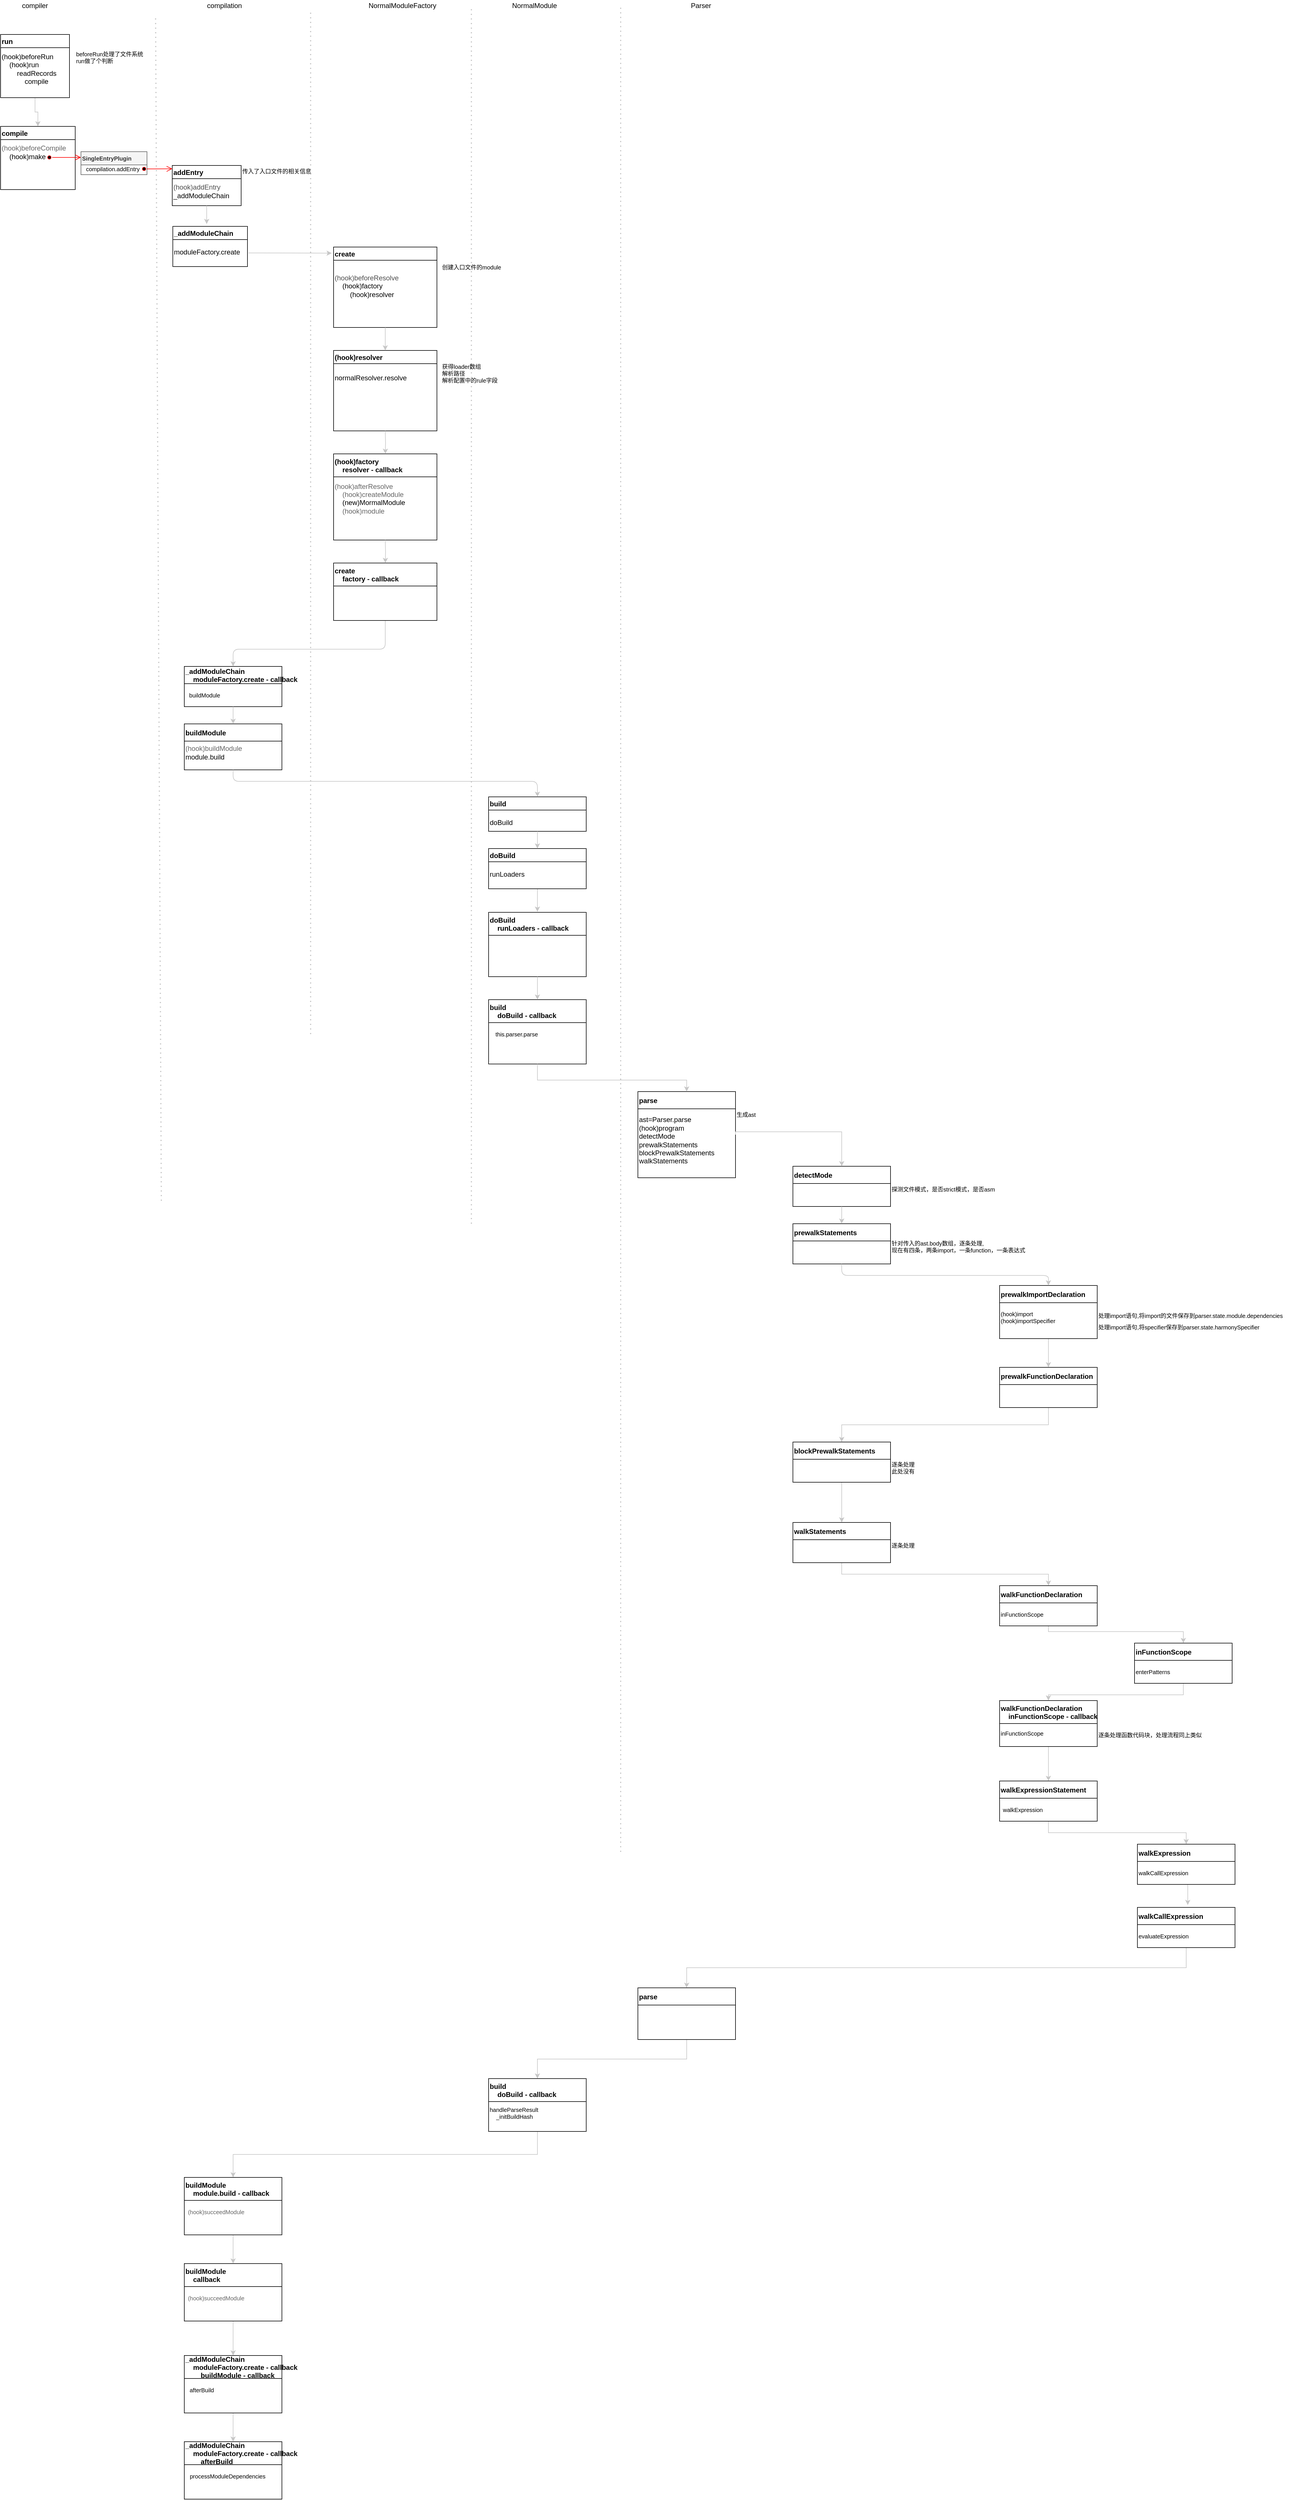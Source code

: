 <mxfile version="14.0.3" type="github">
  <diagram id="6BgOHTFHgBRa7XXHfq-5" name="Page-1">
    <mxGraphModel dx="5947" dy="4153" grid="1" gridSize="10" guides="1" tooltips="1" connect="1" arrows="1" fold="1" page="1" pageScale="1" pageWidth="827" pageHeight="1169" math="0" shadow="0">
      <root>
        <mxCell id="0" />
        <mxCell id="1" parent="0" />
        <mxCell id="rxVHNWmWw3qq-OFvizci-1" value="" style="endArrow=none;dashed=1;html=1;dashPattern=1 3;strokeWidth=2;strokeColor=#C7C7C7;" parent="1" edge="1">
          <mxGeometry width="50" height="50" relative="1" as="geometry">
            <mxPoint x="340" y="2160" as="sourcePoint" />
            <mxPoint x="330" y="100" as="targetPoint" />
          </mxGeometry>
        </mxCell>
        <mxCell id="rxVHNWmWw3qq-OFvizci-3" value="compiler" style="text;html=1;strokeColor=none;fillColor=none;align=center;verticalAlign=middle;whiteSpace=wrap;rounded=0;" parent="1" vertex="1">
          <mxGeometry x="100" y="70" width="40" height="20" as="geometry" />
        </mxCell>
        <mxCell id="QC7sre-XqN9Exx4dISkb-20" style="edgeStyle=orthogonalEdgeStyle;rounded=0;orthogonalLoop=1;jettySize=auto;html=1;exitX=0.5;exitY=1;exitDx=0;exitDy=0;entryX=0.5;entryY=0;entryDx=0;entryDy=0;strokeColor=#C7C7C7;fontSize=10;" edge="1" parent="1" source="rxVHNWmWw3qq-OFvizci-5" target="rxVHNWmWw3qq-OFvizci-9">
          <mxGeometry relative="1" as="geometry" />
        </mxCell>
        <mxCell id="rxVHNWmWw3qq-OFvizci-5" value="run" style="swimlane;align=left;" parent="1" vertex="1">
          <mxGeometry x="60" y="130" width="120" height="110" as="geometry" />
        </mxCell>
        <mxCell id="rxVHNWmWw3qq-OFvizci-6" value="(hook)beforeRun&lt;br&gt;&amp;nbsp; &amp;nbsp; (hook)run&lt;br&gt;&amp;nbsp; &amp;nbsp; &amp;nbsp; &amp;nbsp; readRecords&lt;br&gt;&amp;nbsp; &amp;nbsp; &amp;nbsp; &amp;nbsp; &amp;nbsp; &amp;nbsp; compile" style="text;html=1;align=left;verticalAlign=middle;resizable=0;points=[];autosize=1;" parent="rxVHNWmWw3qq-OFvizci-5" vertex="1">
          <mxGeometry y="30" width="110" height="60" as="geometry" />
        </mxCell>
        <mxCell id="rxVHNWmWw3qq-OFvizci-9" value="compile" style="swimlane;align=left;" parent="1" vertex="1">
          <mxGeometry x="60" y="290" width="130" height="110" as="geometry" />
        </mxCell>
        <mxCell id="rxVHNWmWw3qq-OFvizci-11" value="&lt;font color=&quot;#666666&quot;&gt;(hook)beforeCompile&lt;br&gt;&lt;/font&gt;&amp;nbsp; &amp;nbsp; (hook)make" style="text;html=1;align=left;verticalAlign=middle;resizable=0;points=[];autosize=1;" parent="rxVHNWmWw3qq-OFvizci-9" vertex="1">
          <mxGeometry y="30" width="130" height="30" as="geometry" />
        </mxCell>
        <mxCell id="QC7sre-XqN9Exx4dISkb-17" value="" style="ellipse;html=1;shape=startState;fillColor=#000000;strokeColor=#ff0000;fontSize=10;align=left;" vertex="1" parent="rxVHNWmWw3qq-OFvizci-9">
          <mxGeometry x="80" y="49" width="10" height="10" as="geometry" />
        </mxCell>
        <mxCell id="rxVHNWmWw3qq-OFvizci-15" value="SingleEntryPlugin" style="swimlane;align=left;fillColor=#f5f5f5;strokeColor=#666666;fontColor=#333333;fontSize=10;" parent="1" vertex="1">
          <mxGeometry x="200" y="334" width="115" height="40" as="geometry" />
        </mxCell>
        <mxCell id="rxVHNWmWw3qq-OFvizci-16" value="compilation.addEntry" style="text;html=1;align=center;verticalAlign=middle;resizable=0;points=[];autosize=1;fontSize=10;" parent="rxVHNWmWw3qq-OFvizci-15" vertex="1">
          <mxGeometry y="20" width="110" height="20" as="geometry" />
        </mxCell>
        <mxCell id="QC7sre-XqN9Exx4dISkb-22" value="" style="ellipse;html=1;shape=startState;fillColor=#000000;strokeColor=#ff0000;fontSize=10;align=left;" vertex="1" parent="rxVHNWmWw3qq-OFvizci-15">
          <mxGeometry x="105" y="25" width="10" height="10" as="geometry" />
        </mxCell>
        <mxCell id="rxVHNWmWw3qq-OFvizci-17" value="compilation" style="text;html=1;strokeColor=none;fillColor=none;align=center;verticalAlign=middle;whiteSpace=wrap;rounded=0;" parent="1" vertex="1">
          <mxGeometry x="430" y="70" width="40" height="20" as="geometry" />
        </mxCell>
        <mxCell id="rxVHNWmWw3qq-OFvizci-18" value="addEntry" style="swimlane;align=left;" parent="1" vertex="1">
          <mxGeometry x="359" y="358" width="120" height="70" as="geometry" />
        </mxCell>
        <mxCell id="rxVHNWmWw3qq-OFvizci-19" value="&lt;font color=&quot;#4d4d4d&quot;&gt;(hook)addEntry&lt;br&gt;&lt;/font&gt;_addModuleChain" style="text;html=1;align=left;verticalAlign=middle;resizable=0;points=[];autosize=1;" parent="rxVHNWmWw3qq-OFvizci-18" vertex="1">
          <mxGeometry y="30" width="110" height="30" as="geometry" />
        </mxCell>
        <mxCell id="rxVHNWmWw3qq-OFvizci-20" value="_addModuleChain" style="swimlane;align=left;" parent="1" vertex="1">
          <mxGeometry x="360" y="464" width="130" height="70" as="geometry" />
        </mxCell>
        <mxCell id="rxVHNWmWw3qq-OFvizci-21" value="moduleFactory.create" style="text;html=1;align=left;verticalAlign=middle;resizable=0;points=[];autosize=1;" parent="rxVHNWmWw3qq-OFvizci-20" vertex="1">
          <mxGeometry y="35" width="130" height="20" as="geometry" />
        </mxCell>
        <mxCell id="rxVHNWmWw3qq-OFvizci-22" value="" style="endArrow=none;dashed=1;html=1;dashPattern=1 3;strokeWidth=2;strokeColor=#C7C7C7;" parent="1" edge="1">
          <mxGeometry width="50" height="50" relative="1" as="geometry">
            <mxPoint x="600" y="1870" as="sourcePoint" />
            <mxPoint x="600.0" y="90" as="targetPoint" />
          </mxGeometry>
        </mxCell>
        <mxCell id="rxVHNWmWw3qq-OFvizci-23" value="NormalModuleFactory" style="text;html=1;strokeColor=none;fillColor=none;align=center;verticalAlign=middle;whiteSpace=wrap;rounded=0;" parent="1" vertex="1">
          <mxGeometry x="740" y="70" width="40" height="20" as="geometry" />
        </mxCell>
        <mxCell id="rxVHNWmWw3qq-OFvizci-25" value="create" style="swimlane;align=left;" parent="1" vertex="1">
          <mxGeometry x="640" y="500" width="180" height="140" as="geometry" />
        </mxCell>
        <mxCell id="rxVHNWmWw3qq-OFvizci-26" value="&lt;font color=&quot;#4d4d4d&quot;&gt;(hook)beforeResolve&lt;br&gt;&lt;/font&gt;&amp;nbsp; &amp;nbsp; (hook)factory&lt;br&gt;&amp;nbsp; &amp;nbsp; &amp;nbsp; &amp;nbsp; (hook)resolver&lt;br&gt;&amp;nbsp; &amp;nbsp; &amp;nbsp; &amp;nbsp; &amp;nbsp; &amp;nbsp;" style="text;html=1;align=left;verticalAlign=middle;resizable=0;points=[];autosize=1;" parent="rxVHNWmWw3qq-OFvizci-25" vertex="1">
          <mxGeometry y="45" width="130" height="60" as="geometry" />
        </mxCell>
        <mxCell id="rxVHNWmWw3qq-OFvizci-27" value="_addModuleChain&#xa;    moduleFactory.create - callback" style="swimlane;align=left;startSize=30;" parent="1" vertex="1">
          <mxGeometry x="380" y="1230" width="170" height="70" as="geometry" />
        </mxCell>
        <mxCell id="rxVHNWmWw3qq-OFvizci-29" value="buildModule" style="text;html=1;align=center;verticalAlign=middle;resizable=0;points=[];autosize=1;fontSize=10;" parent="rxVHNWmWw3qq-OFvizci-27" vertex="1">
          <mxGeometry y="40" width="70" height="20" as="geometry" />
        </mxCell>
        <mxCell id="rxVHNWmWw3qq-OFvizci-30" value="buildModule" style="swimlane;align=left;startSize=30;" parent="1" vertex="1">
          <mxGeometry x="380" y="1330" width="170" height="80" as="geometry" />
        </mxCell>
        <mxCell id="rxVHNWmWw3qq-OFvizci-31" value="&lt;font color=&quot;#666666&quot;&gt;(hook)buildModule&lt;br&gt;&lt;/font&gt;module.build" style="text;html=1;align=left;verticalAlign=middle;resizable=0;points=[];autosize=1;" parent="rxVHNWmWw3qq-OFvizci-30" vertex="1">
          <mxGeometry y="35" width="110" height="30" as="geometry" />
        </mxCell>
        <mxCell id="rxVHNWmWw3qq-OFvizci-32" value="" style="endArrow=none;dashed=1;html=1;dashPattern=1 3;strokeWidth=2;strokeColor=#C7C7C7;" parent="1" edge="1">
          <mxGeometry width="50" height="50" relative="1" as="geometry">
            <mxPoint x="880" y="2200" as="sourcePoint" />
            <mxPoint x="880" y="80" as="targetPoint" />
          </mxGeometry>
        </mxCell>
        <mxCell id="rxVHNWmWw3qq-OFvizci-33" value="build" style="swimlane;align=left;" parent="1" vertex="1">
          <mxGeometry x="910" y="1457" width="170" height="60" as="geometry" />
        </mxCell>
        <mxCell id="rxVHNWmWw3qq-OFvizci-34" value="doBuild" style="text;html=1;align=left;verticalAlign=middle;resizable=0;points=[];autosize=1;" parent="rxVHNWmWw3qq-OFvizci-33" vertex="1">
          <mxGeometry y="35" width="60" height="20" as="geometry" />
        </mxCell>
        <mxCell id="rxVHNWmWw3qq-OFvizci-35" value="NormalModule" style="text;html=1;strokeColor=none;fillColor=none;align=center;verticalAlign=middle;whiteSpace=wrap;rounded=0;" parent="1" vertex="1">
          <mxGeometry x="970" y="70" width="40" height="20" as="geometry" />
        </mxCell>
        <mxCell id="QC7sre-XqN9Exx4dISkb-7" style="edgeStyle=orthogonalEdgeStyle;rounded=0;orthogonalLoop=1;jettySize=auto;html=1;exitX=0.5;exitY=1;exitDx=0;exitDy=0;strokeColor=#C7C7C7;fontSize=10;" edge="1" parent="1" source="rxVHNWmWw3qq-OFvizci-36">
          <mxGeometry relative="1" as="geometry">
            <mxPoint x="995" y="1657" as="targetPoint" />
            <Array as="points">
              <mxPoint x="995" y="1630" />
              <mxPoint x="995" y="1630" />
            </Array>
          </mxGeometry>
        </mxCell>
        <mxCell id="rxVHNWmWw3qq-OFvizci-36" value="doBuild" style="swimlane;align=left;" parent="1" vertex="1">
          <mxGeometry x="910" y="1547" width="170" height="70" as="geometry" />
        </mxCell>
        <mxCell id="rxVHNWmWw3qq-OFvizci-37" value="runLoaders&lt;br&gt;" style="text;html=1;align=left;verticalAlign=middle;resizable=0;points=[];autosize=1;" parent="rxVHNWmWw3qq-OFvizci-36" vertex="1">
          <mxGeometry y="35" width="80" height="20" as="geometry" />
        </mxCell>
        <mxCell id="rxVHNWmWw3qq-OFvizci-38" value="doBuild&#xa;    runLoaders - callback" style="swimlane;align=left;startSize=40;" parent="1" vertex="1">
          <mxGeometry x="910" y="1658" width="170" height="112" as="geometry" />
        </mxCell>
        <mxCell id="QC7sre-XqN9Exx4dISkb-1" value="" style="endArrow=none;dashed=1;html=1;dashPattern=1 3;strokeWidth=2;strokeColor=#C7C7C7;" edge="1" parent="1">
          <mxGeometry width="50" height="50" relative="1" as="geometry">
            <mxPoint x="1140" y="3293.333" as="sourcePoint" />
            <mxPoint x="1140" y="80" as="targetPoint" />
          </mxGeometry>
        </mxCell>
        <mxCell id="QC7sre-XqN9Exx4dISkb-2" value="Parser" style="text;html=1;strokeColor=none;fillColor=none;align=center;verticalAlign=middle;whiteSpace=wrap;rounded=0;" vertex="1" parent="1">
          <mxGeometry x="1260" y="70" width="40" height="20" as="geometry" />
        </mxCell>
        <mxCell id="QC7sre-XqN9Exx4dISkb-3" value="parse" style="swimlane;align=left;startSize=30;" vertex="1" parent="1">
          <mxGeometry x="1170" y="1970" width="170" height="150" as="geometry" />
        </mxCell>
        <mxCell id="QC7sre-XqN9Exx4dISkb-4" value="ast=Parser.parse&lt;br&gt;(hook)program&lt;br&gt;detectMode&lt;br&gt;prewalkStatements&lt;br&gt;blockPrewalkStatements&lt;br&gt;walkStatements" style="text;html=1;align=left;verticalAlign=middle;resizable=0;points=[];autosize=1;" vertex="1" parent="QC7sre-XqN9Exx4dISkb-3">
          <mxGeometry y="40" width="150" height="90" as="geometry" />
        </mxCell>
        <mxCell id="QC7sre-XqN9Exx4dISkb-18" value="" style="edgeStyle=orthogonalEdgeStyle;html=1;verticalAlign=bottom;endArrow=open;endSize=8;strokeColor=#ff0000;fontSize=10;entryX=0;entryY=0.25;entryDx=0;entryDy=0;" edge="1" source="QC7sre-XqN9Exx4dISkb-17" parent="1" target="rxVHNWmWw3qq-OFvizci-15">
          <mxGeometry relative="1" as="geometry">
            <mxPoint x="155" y="430" as="targetPoint" />
          </mxGeometry>
        </mxCell>
        <mxCell id="QC7sre-XqN9Exx4dISkb-23" value="" style="edgeStyle=orthogonalEdgeStyle;html=1;verticalAlign=bottom;endArrow=open;endSize=8;strokeColor=#ff0000;fontSize=10;entryX=0.002;entryY=0.083;entryDx=0;entryDy=0;entryPerimeter=0;" edge="1" source="QC7sre-XqN9Exx4dISkb-22" parent="1" target="rxVHNWmWw3qq-OFvizci-18">
          <mxGeometry relative="1" as="geometry">
            <mxPoint x="365" y="364" as="targetPoint" />
          </mxGeometry>
        </mxCell>
        <mxCell id="QC7sre-XqN9Exx4dISkb-24" value="" style="endArrow=classic;html=1;strokeColor=#C7C7C7;fontSize=10;exitX=1.015;exitY=0.56;exitDx=0;exitDy=0;exitPerimeter=0;entryX=-0.018;entryY=0.076;entryDx=0;entryDy=0;entryPerimeter=0;" edge="1" parent="1" source="rxVHNWmWw3qq-OFvizci-21" target="rxVHNWmWw3qq-OFvizci-25">
          <mxGeometry width="50" height="50" relative="1" as="geometry">
            <mxPoint x="330" y="414" as="sourcePoint" />
            <mxPoint x="380" y="364" as="targetPoint" />
          </mxGeometry>
        </mxCell>
        <mxCell id="QC7sre-XqN9Exx4dISkb-25" value="" style="endArrow=classic;html=1;strokeColor=#C7C7C7;fontSize=10;entryX=0.5;entryY=0;entryDx=0;entryDy=0;exitX=0.5;exitY=1;exitDx=0;exitDy=0;" edge="1" parent="1" source="QC7sre-XqN9Exx4dISkb-43" target="rxVHNWmWw3qq-OFvizci-27">
          <mxGeometry width="50" height="50" relative="1" as="geometry">
            <mxPoint x="465" y="1150" as="sourcePoint" />
            <mxPoint x="700" y="1290" as="targetPoint" />
            <Array as="points">
              <mxPoint x="730" y="1200" />
              <mxPoint x="465" y="1200" />
            </Array>
          </mxGeometry>
        </mxCell>
        <mxCell id="QC7sre-XqN9Exx4dISkb-26" value="" style="endArrow=classic;html=1;strokeColor=#C7C7C7;fontSize=10;exitX=0.5;exitY=1;exitDx=0;exitDy=0;entryX=0.5;entryY=0;entryDx=0;entryDy=0;" edge="1" parent="1" source="rxVHNWmWw3qq-OFvizci-27" target="rxVHNWmWw3qq-OFvizci-30">
          <mxGeometry width="50" height="50" relative="1" as="geometry">
            <mxPoint x="650" y="1340" as="sourcePoint" />
            <mxPoint x="700" y="1290" as="targetPoint" />
          </mxGeometry>
        </mxCell>
        <mxCell id="QC7sre-XqN9Exx4dISkb-27" value="" style="endArrow=classic;html=1;strokeColor=#C7C7C7;fontSize=10;entryX=0.5;entryY=0;entryDx=0;entryDy=0;" edge="1" parent="1" target="rxVHNWmWw3qq-OFvizci-33">
          <mxGeometry width="50" height="50" relative="1" as="geometry">
            <mxPoint x="465" y="1410" as="sourcePoint" />
            <mxPoint x="475" y="1340" as="targetPoint" />
            <Array as="points">
              <mxPoint x="465" y="1430" />
              <mxPoint x="995" y="1430" />
            </Array>
          </mxGeometry>
        </mxCell>
        <mxCell id="QC7sre-XqN9Exx4dISkb-30" style="edgeStyle=orthogonalEdgeStyle;rounded=0;orthogonalLoop=1;jettySize=auto;html=1;exitX=0.5;exitY=1;exitDx=0;exitDy=0;strokeColor=#C7C7C7;fontSize=10;" edge="1" parent="1" source="rxVHNWmWw3qq-OFvizci-18">
          <mxGeometry relative="1" as="geometry">
            <mxPoint x="130" y="250" as="sourcePoint" />
            <mxPoint x="419" y="460" as="targetPoint" />
          </mxGeometry>
        </mxCell>
        <mxCell id="QC7sre-XqN9Exx4dISkb-32" value="beforeRun处理了文件系统&lt;br&gt;&lt;div style=&quot;text-align: left&quot;&gt;&lt;span&gt;run做了个判断&lt;/span&gt;&lt;/div&gt;" style="text;html=1;strokeColor=none;fillColor=none;align=center;verticalAlign=middle;whiteSpace=wrap;rounded=0;fontSize=10;" vertex="1" parent="1">
          <mxGeometry x="180" y="160" width="140" height="20" as="geometry" />
        </mxCell>
        <mxCell id="QC7sre-XqN9Exx4dISkb-33" value="&lt;div&gt;&lt;span&gt;传入了入口文件的相关信息&lt;/span&gt;&lt;/div&gt;" style="text;html=1;strokeColor=none;fillColor=none;align=left;verticalAlign=middle;whiteSpace=wrap;rounded=0;fontSize=10;" vertex="1" parent="1">
          <mxGeometry x="479" y="358" width="140" height="20" as="geometry" />
        </mxCell>
        <mxCell id="QC7sre-XqN9Exx4dISkb-34" value="创建入口文件的module" style="text;html=1;strokeColor=none;fillColor=none;align=left;verticalAlign=middle;whiteSpace=wrap;rounded=0;fontSize=10;" vertex="1" parent="1">
          <mxGeometry x="827" y="525" width="140" height="20" as="geometry" />
        </mxCell>
        <mxCell id="QC7sre-XqN9Exx4dISkb-35" value="(hook)resolver" style="swimlane;align=left;" vertex="1" parent="1">
          <mxGeometry x="640" y="680" width="180" height="140" as="geometry" />
        </mxCell>
        <mxCell id="QC7sre-XqN9Exx4dISkb-36" value="normalResolver.resolve&lt;br&gt;&amp;nbsp; &amp;nbsp;&amp;nbsp;" style="text;html=1;align=left;verticalAlign=middle;resizable=0;points=[];autosize=1;" vertex="1" parent="QC7sre-XqN9Exx4dISkb-35">
          <mxGeometry y="40" width="140" height="30" as="geometry" />
        </mxCell>
        <mxCell id="QC7sre-XqN9Exx4dISkb-37" value="获得loader数组&lt;br&gt;解析路径&lt;br&gt;解析配置中的rule字段" style="text;html=1;strokeColor=none;fillColor=none;align=left;verticalAlign=middle;whiteSpace=wrap;rounded=0;fontSize=10;" vertex="1" parent="1">
          <mxGeometry x="827" y="710" width="140" height="20" as="geometry" />
        </mxCell>
        <mxCell id="QC7sre-XqN9Exx4dISkb-38" value="(hook)factory&#xa;    resolver - callback" style="swimlane;align=left;startSize=40;" vertex="1" parent="1">
          <mxGeometry x="640" y="860" width="180" height="150" as="geometry" />
        </mxCell>
        <mxCell id="QC7sre-XqN9Exx4dISkb-39" value="&lt;font color=&quot;#666666&quot;&gt;(hook)afterResolve&lt;br&gt;&amp;nbsp; &amp;nbsp; (hook)createModule&lt;br&gt;&lt;/font&gt;&amp;nbsp; &amp;nbsp; (new)MormalModule&lt;br&gt;&lt;font color=&quot;#666666&quot;&gt;&amp;nbsp; &amp;nbsp; (hook)module&lt;br&gt;&lt;/font&gt;&amp;nbsp; &amp;nbsp;&amp;nbsp;" style="text;html=1;align=left;verticalAlign=middle;resizable=0;points=[];autosize=1;" vertex="1" parent="QC7sre-XqN9Exx4dISkb-38">
          <mxGeometry y="45" width="140" height="80" as="geometry" />
        </mxCell>
        <mxCell id="QC7sre-XqN9Exx4dISkb-40" value="" style="endArrow=classic;html=1;strokeColor=#C7C7C7;fontSize=10;entryX=0.5;entryY=0;entryDx=0;entryDy=0;exitX=0.5;exitY=1;exitDx=0;exitDy=0;" edge="1" parent="1" source="rxVHNWmWw3qq-OFvizci-25" target="QC7sre-XqN9Exx4dISkb-35">
          <mxGeometry width="50" height="50" relative="1" as="geometry">
            <mxPoint x="455.0" y="620" as="sourcePoint" />
            <mxPoint x="455.0" y="700" as="targetPoint" />
            <Array as="points" />
          </mxGeometry>
        </mxCell>
        <mxCell id="QC7sre-XqN9Exx4dISkb-42" style="edgeStyle=orthogonalEdgeStyle;rounded=0;orthogonalLoop=1;jettySize=auto;html=1;strokeColor=#C7C7C7;fontSize=10;" edge="1" parent="1" target="QC7sre-XqN9Exx4dISkb-38">
          <mxGeometry relative="1" as="geometry">
            <mxPoint x="730" y="820" as="sourcePoint" />
          </mxGeometry>
        </mxCell>
        <mxCell id="QC7sre-XqN9Exx4dISkb-43" value="create&#xa;    factory - callback" style="swimlane;align=left;startSize=40;" vertex="1" parent="1">
          <mxGeometry x="640" y="1050" width="180" height="100" as="geometry" />
        </mxCell>
        <mxCell id="QC7sre-XqN9Exx4dISkb-45" style="edgeStyle=orthogonalEdgeStyle;rounded=0;orthogonalLoop=1;jettySize=auto;html=1;strokeColor=#C7C7C7;fontSize=10;" edge="1" parent="1" target="QC7sre-XqN9Exx4dISkb-43">
          <mxGeometry relative="1" as="geometry">
            <mxPoint x="730" y="1010" as="sourcePoint" />
            <mxPoint x="740.0" y="870" as="targetPoint" />
          </mxGeometry>
        </mxCell>
        <mxCell id="QC7sre-XqN9Exx4dISkb-46" value="" style="endArrow=classic;html=1;strokeColor=#C7C7C7;fontSize=10;exitX=0.5;exitY=1;exitDx=0;exitDy=0;entryX=0.5;entryY=0;entryDx=0;entryDy=0;" edge="1" parent="1" source="rxVHNWmWw3qq-OFvizci-33" target="rxVHNWmWw3qq-OFvizci-36">
          <mxGeometry width="50" height="50" relative="1" as="geometry">
            <mxPoint x="472.5" y="1750" as="sourcePoint" />
            <mxPoint x="475" y="1780" as="targetPoint" />
          </mxGeometry>
        </mxCell>
        <mxCell id="QC7sre-XqN9Exx4dISkb-47" value="build&#xa;    doBuild - callback" style="swimlane;align=left;startSize=40;" vertex="1" parent="1">
          <mxGeometry x="910" y="1810" width="170" height="112" as="geometry" />
        </mxCell>
        <mxCell id="QC7sre-XqN9Exx4dISkb-48" value="this.parser.parse" style="text;html=1;align=left;verticalAlign=middle;resizable=0;points=[];autosize=1;fontSize=10;" vertex="1" parent="QC7sre-XqN9Exx4dISkb-47">
          <mxGeometry x="10" y="50" width="90" height="20" as="geometry" />
        </mxCell>
        <mxCell id="QC7sre-XqN9Exx4dISkb-49" style="edgeStyle=orthogonalEdgeStyle;rounded=0;orthogonalLoop=1;jettySize=auto;html=1;exitX=0.5;exitY=1;exitDx=0;exitDy=0;strokeColor=#C7C7C7;fontSize=10;entryX=0.5;entryY=0;entryDx=0;entryDy=0;" edge="1" parent="1" source="rxVHNWmWw3qq-OFvizci-38" target="QC7sre-XqN9Exx4dISkb-47">
          <mxGeometry relative="1" as="geometry">
            <mxPoint x="1005" y="1627" as="sourcePoint" />
            <mxPoint x="1005" y="1667" as="targetPoint" />
            <Array as="points">
              <mxPoint x="995" y="1790" />
              <mxPoint x="995" y="1790" />
            </Array>
          </mxGeometry>
        </mxCell>
        <mxCell id="QC7sre-XqN9Exx4dISkb-50" style="edgeStyle=orthogonalEdgeStyle;rounded=0;orthogonalLoop=1;jettySize=auto;html=1;exitX=0.5;exitY=1;exitDx=0;exitDy=0;strokeColor=#C7C7C7;fontSize=10;entryX=0.5;entryY=0;entryDx=0;entryDy=0;" edge="1" parent="1" source="QC7sre-XqN9Exx4dISkb-47" target="QC7sre-XqN9Exx4dISkb-3">
          <mxGeometry relative="1" as="geometry">
            <mxPoint x="1005" y="1780" as="sourcePoint" />
            <mxPoint x="1005" y="1820" as="targetPoint" />
            <Array as="points">
              <mxPoint x="995" y="1950" />
              <mxPoint x="1255" y="1950" />
            </Array>
          </mxGeometry>
        </mxCell>
        <mxCell id="QC7sre-XqN9Exx4dISkb-51" value="生成ast" style="text;html=1;align=left;verticalAlign=middle;resizable=0;points=[];autosize=1;fontSize=10;" vertex="1" parent="1">
          <mxGeometry x="1340" y="2000" width="50" height="20" as="geometry" />
        </mxCell>
        <mxCell id="QC7sre-XqN9Exx4dISkb-52" value="detectMode" style="swimlane;align=left;startSize=30;" vertex="1" parent="1">
          <mxGeometry x="1440" y="2100" width="170" height="70" as="geometry" />
        </mxCell>
        <mxCell id="QC7sre-XqN9Exx4dISkb-54" value="探测文件模式，是否strict模式，是否asm" style="text;html=1;align=left;verticalAlign=middle;resizable=0;points=[];autosize=1;fontSize=10;" vertex="1" parent="1">
          <mxGeometry x="1610" y="2130" width="200" height="20" as="geometry" />
        </mxCell>
        <mxCell id="QC7sre-XqN9Exx4dISkb-55" value="prewalkStatements" style="swimlane;align=left;startSize=30;" vertex="1" parent="1">
          <mxGeometry x="1440" y="2200" width="170" height="70" as="geometry" />
        </mxCell>
        <mxCell id="QC7sre-XqN9Exx4dISkb-56" value="针对传入的ast.body数组，逐条处理,&lt;br&gt;现在有四条，两条import，一条function，一条表达式" style="text;html=1;align=left;verticalAlign=middle;resizable=0;points=[];autosize=1;fontSize=10;" vertex="1" parent="1">
          <mxGeometry x="1610" y="2225" width="250" height="30" as="geometry" />
        </mxCell>
        <mxCell id="QC7sre-XqN9Exx4dISkb-68" style="edgeStyle=orthogonalEdgeStyle;rounded=0;orthogonalLoop=1;jettySize=auto;html=1;exitX=0.5;exitY=1;exitDx=0;exitDy=0;entryX=0.5;entryY=0;entryDx=0;entryDy=0;strokeColor=#C7C7C7;fontSize=10;" edge="1" parent="1" source="QC7sre-XqN9Exx4dISkb-57" target="QC7sre-XqN9Exx4dISkb-65">
          <mxGeometry relative="1" as="geometry" />
        </mxCell>
        <mxCell id="QC7sre-XqN9Exx4dISkb-57" value="prewalkImportDeclaration" style="swimlane;align=left;startSize=30;" vertex="1" parent="1">
          <mxGeometry x="1800" y="2307.5" width="170" height="92.5" as="geometry" />
        </mxCell>
        <mxCell id="QC7sre-XqN9Exx4dISkb-59" value="(hook)import&lt;br&gt;(hook)importSpecifier" style="text;html=1;align=left;verticalAlign=middle;resizable=0;points=[];autosize=1;fontSize=10;" vertex="1" parent="QC7sre-XqN9Exx4dISkb-57">
          <mxGeometry y="40" width="110" height="30" as="geometry" />
        </mxCell>
        <mxCell id="QC7sre-XqN9Exx4dISkb-58" value="处理import语句,将import的文件保存到parser.state.module.dependencies" style="text;html=1;align=left;verticalAlign=middle;resizable=0;points=[];autosize=1;fontSize=10;" vertex="1" parent="1">
          <mxGeometry x="1970" y="2350" width="340" height="20" as="geometry" />
        </mxCell>
        <mxCell id="QC7sre-XqN9Exx4dISkb-60" style="edgeStyle=orthogonalEdgeStyle;rounded=0;orthogonalLoop=1;jettySize=auto;html=1;exitX=1;exitY=0.5;exitDx=0;exitDy=0;strokeColor=#C7C7C7;fontSize=10;entryX=0.5;entryY=0;entryDx=0;entryDy=0;" edge="1" parent="1" source="QC7sre-XqN9Exx4dISkb-3" target="QC7sre-XqN9Exx4dISkb-52">
          <mxGeometry relative="1" as="geometry">
            <mxPoint x="1005" y="1932.0" as="sourcePoint" />
            <mxPoint x="1265" y="1980.0" as="targetPoint" />
            <Array as="points">
              <mxPoint x="1340" y="2040" />
            </Array>
          </mxGeometry>
        </mxCell>
        <mxCell id="QC7sre-XqN9Exx4dISkb-62" style="edgeStyle=orthogonalEdgeStyle;rounded=0;orthogonalLoop=1;jettySize=auto;html=1;strokeColor=#C7C7C7;fontSize=10;entryX=0.5;entryY=0;entryDx=0;entryDy=0;" edge="1" parent="1" target="QC7sre-XqN9Exx4dISkb-55">
          <mxGeometry relative="1" as="geometry">
            <mxPoint x="1525" y="2170" as="sourcePoint" />
            <mxPoint x="1535" y="2110" as="targetPoint" />
            <Array as="points">
              <mxPoint x="1525" y="2170" />
            </Array>
          </mxGeometry>
        </mxCell>
        <mxCell id="QC7sre-XqN9Exx4dISkb-63" value="" style="endArrow=classic;html=1;strokeColor=#C7C7C7;fontSize=10;entryX=0.5;entryY=0;entryDx=0;entryDy=0;exitX=0.5;exitY=1;exitDx=0;exitDy=0;" edge="1" parent="1" source="QC7sre-XqN9Exx4dISkb-55" target="QC7sre-XqN9Exx4dISkb-57">
          <mxGeometry width="50" height="50" relative="1" as="geometry">
            <mxPoint x="1260" y="2510" as="sourcePoint" />
            <mxPoint x="1310" y="2460" as="targetPoint" />
            <Array as="points">
              <mxPoint x="1525" y="2290" />
              <mxPoint x="1885" y="2290" />
            </Array>
          </mxGeometry>
        </mxCell>
        <mxCell id="QC7sre-XqN9Exx4dISkb-64" value="处理import语句,将specifier保存到parser.state.harmonySpecifier" style="text;html=1;align=left;verticalAlign=middle;resizable=0;points=[];autosize=1;fontSize=10;" vertex="1" parent="1">
          <mxGeometry x="1970" y="2370" width="300" height="20" as="geometry" />
        </mxCell>
        <mxCell id="QC7sre-XqN9Exx4dISkb-70" style="edgeStyle=orthogonalEdgeStyle;rounded=0;orthogonalLoop=1;jettySize=auto;html=1;exitX=0.5;exitY=1;exitDx=0;exitDy=0;entryX=0.5;entryY=0;entryDx=0;entryDy=0;strokeColor=#C7C7C7;fontSize=10;" edge="1" parent="1" source="QC7sre-XqN9Exx4dISkb-65" target="QC7sre-XqN9Exx4dISkb-71">
          <mxGeometry relative="1" as="geometry">
            <mxPoint x="1885" y="2570" as="targetPoint" />
          </mxGeometry>
        </mxCell>
        <mxCell id="QC7sre-XqN9Exx4dISkb-65" value="prewalkFunctionDeclaration" style="swimlane;align=left;startSize=30;" vertex="1" parent="1">
          <mxGeometry x="1800" y="2450" width="170" height="70" as="geometry" />
        </mxCell>
        <mxCell id="QC7sre-XqN9Exx4dISkb-74" style="edgeStyle=orthogonalEdgeStyle;rounded=0;orthogonalLoop=1;jettySize=auto;html=1;exitX=0.5;exitY=1;exitDx=0;exitDy=0;entryX=0.5;entryY=0;entryDx=0;entryDy=0;strokeColor=#C7C7C7;fontSize=10;" edge="1" parent="1" source="QC7sre-XqN9Exx4dISkb-71" target="QC7sre-XqN9Exx4dISkb-73">
          <mxGeometry relative="1" as="geometry" />
        </mxCell>
        <mxCell id="QC7sre-XqN9Exx4dISkb-71" value="blockPrewalkStatements" style="swimlane;align=left;startSize=30;" vertex="1" parent="1">
          <mxGeometry x="1440" y="2580" width="170" height="70" as="geometry" />
        </mxCell>
        <mxCell id="QC7sre-XqN9Exx4dISkb-72" value="逐条处理&lt;br&gt;此处没有" style="text;html=1;align=left;verticalAlign=middle;resizable=0;points=[];autosize=1;fontSize=10;" vertex="1" parent="1">
          <mxGeometry x="1610" y="2610" width="60" height="30" as="geometry" />
        </mxCell>
        <mxCell id="QC7sre-XqN9Exx4dISkb-77" style="edgeStyle=orthogonalEdgeStyle;rounded=0;orthogonalLoop=1;jettySize=auto;html=1;entryX=0.5;entryY=0;entryDx=0;entryDy=0;strokeColor=#C7C7C7;fontSize=10;exitX=0.5;exitY=1;exitDx=0;exitDy=0;" edge="1" parent="1" source="QC7sre-XqN9Exx4dISkb-73" target="QC7sre-XqN9Exx4dISkb-76">
          <mxGeometry relative="1" as="geometry" />
        </mxCell>
        <mxCell id="QC7sre-XqN9Exx4dISkb-73" value="walkStatements" style="swimlane;align=left;startSize=30;" vertex="1" parent="1">
          <mxGeometry x="1440" y="2720" width="170" height="70" as="geometry" />
        </mxCell>
        <mxCell id="QC7sre-XqN9Exx4dISkb-75" value="逐条处理" style="text;html=1;align=left;verticalAlign=middle;resizable=0;points=[];autosize=1;fontSize=10;" vertex="1" parent="1">
          <mxGeometry x="1610" y="2750" width="60" height="20" as="geometry" />
        </mxCell>
        <mxCell id="QC7sre-XqN9Exx4dISkb-81" style="edgeStyle=orthogonalEdgeStyle;rounded=0;orthogonalLoop=1;jettySize=auto;html=1;exitX=0.5;exitY=1;exitDx=0;exitDy=0;entryX=0.5;entryY=0;entryDx=0;entryDy=0;strokeColor=#C7C7C7;fontSize=10;" edge="1" parent="1" source="QC7sre-XqN9Exx4dISkb-76" target="QC7sre-XqN9Exx4dISkb-79">
          <mxGeometry relative="1" as="geometry">
            <Array as="points">
              <mxPoint x="1885" y="2910" />
              <mxPoint x="2120" y="2910" />
            </Array>
          </mxGeometry>
        </mxCell>
        <mxCell id="QC7sre-XqN9Exx4dISkb-76" value="walkFunctionDeclaration" style="swimlane;align=left;startSize=30;" vertex="1" parent="1">
          <mxGeometry x="1800" y="2830" width="170" height="70" as="geometry" />
        </mxCell>
        <mxCell id="QC7sre-XqN9Exx4dISkb-78" value="inFunctionScope" style="text;html=1;align=left;verticalAlign=middle;resizable=0;points=[];autosize=1;fontSize=10;" vertex="1" parent="QC7sre-XqN9Exx4dISkb-76">
          <mxGeometry y="40" width="90" height="20" as="geometry" />
        </mxCell>
        <mxCell id="QC7sre-XqN9Exx4dISkb-87" style="edgeStyle=orthogonalEdgeStyle;rounded=0;orthogonalLoop=1;jettySize=auto;html=1;exitX=0.5;exitY=1;exitDx=0;exitDy=0;entryX=0.5;entryY=0;entryDx=0;entryDy=0;strokeColor=#C7C7C7;fontSize=10;" edge="1" parent="1" source="QC7sre-XqN9Exx4dISkb-79" target="QC7sre-XqN9Exx4dISkb-82">
          <mxGeometry relative="1" as="geometry">
            <Array as="points">
              <mxPoint x="2120" y="3020" />
              <mxPoint x="1885" y="3020" />
            </Array>
          </mxGeometry>
        </mxCell>
        <mxCell id="QC7sre-XqN9Exx4dISkb-79" value="inFunctionScope" style="swimlane;align=left;startSize=30;" vertex="1" parent="1">
          <mxGeometry x="2035" y="2930" width="170" height="70" as="geometry" />
        </mxCell>
        <mxCell id="QC7sre-XqN9Exx4dISkb-80" value="enterPatterns" style="text;html=1;align=left;verticalAlign=middle;resizable=0;points=[];autosize=1;fontSize=10;" vertex="1" parent="QC7sre-XqN9Exx4dISkb-79">
          <mxGeometry y="40" width="80" height="20" as="geometry" />
        </mxCell>
        <mxCell id="QC7sre-XqN9Exx4dISkb-90" style="edgeStyle=orthogonalEdgeStyle;rounded=0;orthogonalLoop=1;jettySize=auto;html=1;exitX=0.5;exitY=1;exitDx=0;exitDy=0;entryX=0.5;entryY=0;entryDx=0;entryDy=0;strokeColor=#C7C7C7;fontSize=10;" edge="1" parent="1" source="QC7sre-XqN9Exx4dISkb-82" target="QC7sre-XqN9Exx4dISkb-88">
          <mxGeometry relative="1" as="geometry" />
        </mxCell>
        <mxCell id="QC7sre-XqN9Exx4dISkb-82" value="walkFunctionDeclaration&#xa;    inFunctionScope - callback" style="swimlane;align=left;startSize=40;" vertex="1" parent="1">
          <mxGeometry x="1800" y="3030" width="170" height="80" as="geometry" />
        </mxCell>
        <mxCell id="QC7sre-XqN9Exx4dISkb-83" value="inFunctionScope" style="text;html=1;align=left;verticalAlign=middle;resizable=0;points=[];autosize=1;fontSize=10;" vertex="1" parent="QC7sre-XqN9Exx4dISkb-82">
          <mxGeometry y="47" width="90" height="20" as="geometry" />
        </mxCell>
        <mxCell id="QC7sre-XqN9Exx4dISkb-85" value="逐条处理函数代码块，处理流程同上类似" style="text;html=1;align=left;verticalAlign=middle;resizable=0;points=[];autosize=1;fontSize=10;" vertex="1" parent="1">
          <mxGeometry x="1970" y="3080" width="200" height="20" as="geometry" />
        </mxCell>
        <mxCell id="QC7sre-XqN9Exx4dISkb-93" style="edgeStyle=orthogonalEdgeStyle;rounded=0;orthogonalLoop=1;jettySize=auto;html=1;entryX=0.5;entryY=0;entryDx=0;entryDy=0;strokeColor=#C7C7C7;fontSize=10;exitX=0.5;exitY=1;exitDx=0;exitDy=0;" edge="1" parent="1" source="QC7sre-XqN9Exx4dISkb-88" target="QC7sre-XqN9Exx4dISkb-91">
          <mxGeometry relative="1" as="geometry">
            <Array as="points">
              <mxPoint x="1885" y="3260" />
              <mxPoint x="2125" y="3260" />
            </Array>
          </mxGeometry>
        </mxCell>
        <mxCell id="QC7sre-XqN9Exx4dISkb-88" value="walkExpressionStatement" style="swimlane;align=left;startSize=30;" vertex="1" parent="1">
          <mxGeometry x="1800" y="3170" width="170" height="70" as="geometry" />
        </mxCell>
        <mxCell id="QC7sre-XqN9Exx4dISkb-89" value="walkExpression" style="text;html=1;align=center;verticalAlign=middle;resizable=0;points=[];autosize=1;fontSize=10;" vertex="1" parent="QC7sre-XqN9Exx4dISkb-88">
          <mxGeometry y="40" width="80" height="20" as="geometry" />
        </mxCell>
        <mxCell id="QC7sre-XqN9Exx4dISkb-96" style="edgeStyle=orthogonalEdgeStyle;rounded=0;orthogonalLoop=1;jettySize=auto;html=1;exitX=0.5;exitY=1;exitDx=0;exitDy=0;entryX=0.516;entryY=-0.059;entryDx=0;entryDy=0;entryPerimeter=0;strokeColor=#C7C7C7;fontSize=10;" edge="1" parent="1" source="QC7sre-XqN9Exx4dISkb-91" target="QC7sre-XqN9Exx4dISkb-94">
          <mxGeometry relative="1" as="geometry" />
        </mxCell>
        <mxCell id="QC7sre-XqN9Exx4dISkb-91" value="walkExpression" style="swimlane;align=left;startSize=30;" vertex="1" parent="1">
          <mxGeometry x="2040" y="3280" width="170" height="70" as="geometry" />
        </mxCell>
        <mxCell id="QC7sre-XqN9Exx4dISkb-92" value="walkCallExpression" style="text;html=1;align=left;verticalAlign=middle;resizable=0;points=[];autosize=1;fontSize=10;" vertex="1" parent="QC7sre-XqN9Exx4dISkb-91">
          <mxGeometry y="40" width="100" height="20" as="geometry" />
        </mxCell>
        <mxCell id="QC7sre-XqN9Exx4dISkb-100" style="edgeStyle=orthogonalEdgeStyle;rounded=0;orthogonalLoop=1;jettySize=auto;html=1;strokeColor=#C7C7C7;fontSize=10;exitX=0.5;exitY=1;exitDx=0;exitDy=0;" edge="1" parent="1" source="QC7sre-XqN9Exx4dISkb-94" target="QC7sre-XqN9Exx4dISkb-98">
          <mxGeometry relative="1" as="geometry" />
        </mxCell>
        <mxCell id="QC7sre-XqN9Exx4dISkb-94" value="walkCallExpression" style="swimlane;align=left;startSize=30;" vertex="1" parent="1">
          <mxGeometry x="2040" y="3390" width="170" height="70" as="geometry" />
        </mxCell>
        <mxCell id="QC7sre-XqN9Exx4dISkb-97" value="evaluateExpression" style="text;html=1;align=left;verticalAlign=middle;resizable=0;points=[];autosize=1;fontSize=10;" vertex="1" parent="QC7sre-XqN9Exx4dISkb-94">
          <mxGeometry y="40" width="100" height="20" as="geometry" />
        </mxCell>
        <mxCell id="QC7sre-XqN9Exx4dISkb-103" style="edgeStyle=orthogonalEdgeStyle;rounded=0;orthogonalLoop=1;jettySize=auto;html=1;exitX=0.5;exitY=1;exitDx=0;exitDy=0;entryX=0.5;entryY=0;entryDx=0;entryDy=0;strokeColor=#C7C7C7;fontSize=10;" edge="1" parent="1" source="QC7sre-XqN9Exx4dISkb-98" target="QC7sre-XqN9Exx4dISkb-101">
          <mxGeometry relative="1" as="geometry" />
        </mxCell>
        <mxCell id="QC7sre-XqN9Exx4dISkb-98" value="parse" style="swimlane;align=left;startSize=30;" vertex="1" parent="1">
          <mxGeometry x="1170" y="3530" width="170" height="90" as="geometry" />
        </mxCell>
        <mxCell id="QC7sre-XqN9Exx4dISkb-107" style="edgeStyle=orthogonalEdgeStyle;rounded=0;orthogonalLoop=1;jettySize=auto;html=1;entryX=0.5;entryY=0;entryDx=0;entryDy=0;strokeColor=#C7C7C7;fontSize=10;exitX=0.5;exitY=1;exitDx=0;exitDy=0;" edge="1" parent="1" source="QC7sre-XqN9Exx4dISkb-101" target="QC7sre-XqN9Exx4dISkb-104">
          <mxGeometry relative="1" as="geometry" />
        </mxCell>
        <mxCell id="QC7sre-XqN9Exx4dISkb-101" value="build&#xa;    doBuild - callback" style="swimlane;align=left;startSize=40;" vertex="1" parent="1">
          <mxGeometry x="910" y="3688" width="170" height="92" as="geometry" />
        </mxCell>
        <mxCell id="QC7sre-XqN9Exx4dISkb-102" value="handleParseResult&lt;br&gt;&amp;nbsp; &amp;nbsp; _initBuildHash" style="text;html=1;align=left;verticalAlign=middle;resizable=0;points=[];autosize=1;fontSize=10;" vertex="1" parent="QC7sre-XqN9Exx4dISkb-101">
          <mxGeometry y="45" width="100" height="30" as="geometry" />
        </mxCell>
        <mxCell id="QC7sre-XqN9Exx4dISkb-110" style="edgeStyle=orthogonalEdgeStyle;rounded=0;orthogonalLoop=1;jettySize=auto;html=1;entryX=0.5;entryY=0;entryDx=0;entryDy=0;strokeColor=#C7C7C7;fontSize=10;" edge="1" parent="1" source="QC7sre-XqN9Exx4dISkb-104" target="QC7sre-XqN9Exx4dISkb-108">
          <mxGeometry relative="1" as="geometry" />
        </mxCell>
        <mxCell id="QC7sre-XqN9Exx4dISkb-104" value="buildModule&#xa;    module.build - callback" style="swimlane;align=left;startSize=40;" vertex="1" parent="1">
          <mxGeometry x="380" y="3860" width="170" height="100" as="geometry" />
        </mxCell>
        <mxCell id="QC7sre-XqN9Exx4dISkb-106" value="&lt;font color=&quot;#666666&quot;&gt;(hook)succeedModule&lt;/font&gt;" style="text;html=1;align=center;verticalAlign=middle;resizable=0;points=[];autosize=1;fontSize=10;" vertex="1" parent="QC7sre-XqN9Exx4dISkb-104">
          <mxGeometry y="50" width="110" height="20" as="geometry" />
        </mxCell>
        <mxCell id="QC7sre-XqN9Exx4dISkb-114" style="edgeStyle=orthogonalEdgeStyle;rounded=0;orthogonalLoop=1;jettySize=auto;html=1;entryX=0.5;entryY=0;entryDx=0;entryDy=0;strokeColor=#C7C7C7;fontSize=10;" edge="1" parent="1" source="QC7sre-XqN9Exx4dISkb-108" target="QC7sre-XqN9Exx4dISkb-111">
          <mxGeometry relative="1" as="geometry" />
        </mxCell>
        <mxCell id="QC7sre-XqN9Exx4dISkb-108" value="buildModule&#xa;    callback" style="swimlane;align=left;startSize=40;" vertex="1" parent="1">
          <mxGeometry x="380" y="4010" width="170" height="100" as="geometry" />
        </mxCell>
        <mxCell id="QC7sre-XqN9Exx4dISkb-109" value="&lt;font color=&quot;#666666&quot;&gt;(hook)succeedModule&lt;/font&gt;" style="text;html=1;align=center;verticalAlign=middle;resizable=0;points=[];autosize=1;fontSize=10;" vertex="1" parent="QC7sre-XqN9Exx4dISkb-108">
          <mxGeometry y="50" width="110" height="20" as="geometry" />
        </mxCell>
        <mxCell id="QC7sre-XqN9Exx4dISkb-117" style="edgeStyle=orthogonalEdgeStyle;rounded=0;orthogonalLoop=1;jettySize=auto;html=1;exitX=0.5;exitY=1;exitDx=0;exitDy=0;entryX=0.5;entryY=0;entryDx=0;entryDy=0;strokeColor=#C7C7C7;fontSize=10;" edge="1" parent="1" source="QC7sre-XqN9Exx4dISkb-111" target="QC7sre-XqN9Exx4dISkb-115">
          <mxGeometry relative="1" as="geometry" />
        </mxCell>
        <mxCell id="QC7sre-XqN9Exx4dISkb-111" value="_addModuleChain&#xa;    moduleFactory.create - callback&#xa;        buildModule - callback" style="swimlane;align=left;startSize=40;" vertex="1" parent="1">
          <mxGeometry x="380" y="4170" width="170" height="100" as="geometry" />
        </mxCell>
        <mxCell id="QC7sre-XqN9Exx4dISkb-113" value="afterBuild" style="text;html=1;align=center;verticalAlign=middle;resizable=0;points=[];autosize=1;fontSize=10;" vertex="1" parent="QC7sre-XqN9Exx4dISkb-111">
          <mxGeometry y="50" width="60" height="20" as="geometry" />
        </mxCell>
        <mxCell id="QC7sre-XqN9Exx4dISkb-115" value="_addModuleChain&#xa;    moduleFactory.create - callback&#xa;        afterBuild" style="swimlane;align=left;startSize=40;" vertex="1" parent="1">
          <mxGeometry x="380" y="4320" width="170" height="100" as="geometry" />
        </mxCell>
        <mxCell id="QC7sre-XqN9Exx4dISkb-116" value="processModuleDependencies" style="text;html=1;align=center;verticalAlign=middle;resizable=0;points=[];autosize=1;fontSize=10;" vertex="1" parent="QC7sre-XqN9Exx4dISkb-115">
          <mxGeometry y="50" width="150" height="20" as="geometry" />
        </mxCell>
      </root>
    </mxGraphModel>
  </diagram>
</mxfile>
